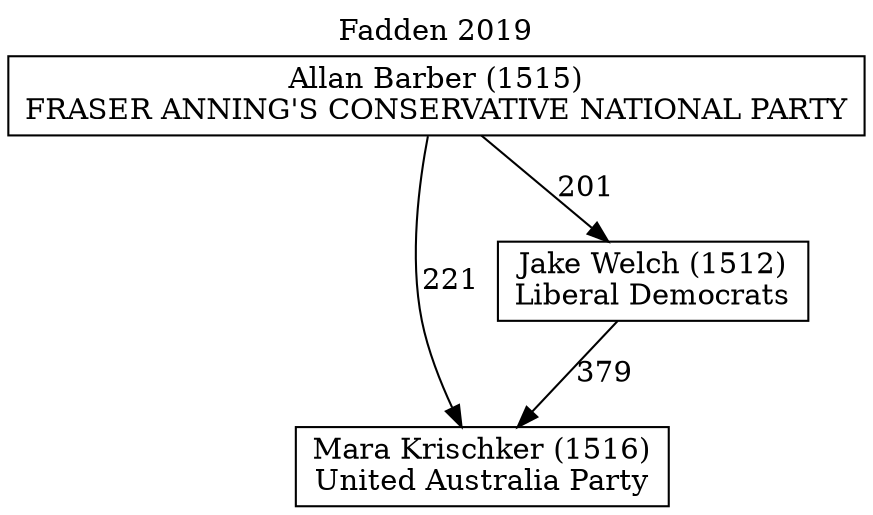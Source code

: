 // House preference flow
digraph "Mara Krischker (1516)_Fadden_2019" {
	graph [label="Fadden 2019" labelloc=t mclimit=10]
	node [shape=box]
	"Mara Krischker (1516)" [label="Mara Krischker (1516)
United Australia Party"]
	"Jake Welch (1512)" [label="Jake Welch (1512)
Liberal Democrats"]
	"Allan Barber (1515)" [label="Allan Barber (1515)
FRASER ANNING'S CONSERVATIVE NATIONAL PARTY"]
	"Jake Welch (1512)" -> "Mara Krischker (1516)" [label=379]
	"Allan Barber (1515)" -> "Jake Welch (1512)" [label=201]
	"Allan Barber (1515)" -> "Mara Krischker (1516)" [label=221]
}
